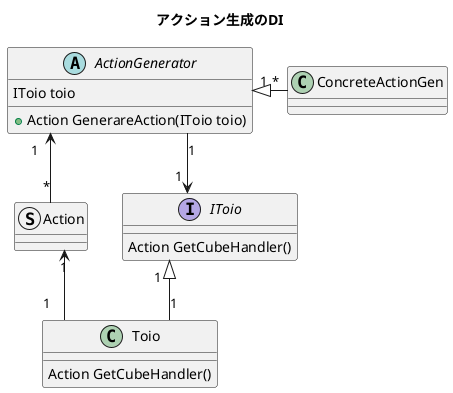 @startuml
title アクション生成のDI
skinparam Linetype ortho
abstract ActionGenerator{
	IToio toio
	+ Action GenerareAction(IToio toio)
}
class ConcreteActionGen{}
struct Action{}
class Toio{
	Action GetCubeHandler()
}
interface IToio{
	Action GetCubeHandler()
}

ActionGenerator "1" <-- "*" Action
ActionGenerator "1" --> "1" IToio
ActionGenerator "1" <|-right- "*" ConcreteActionGen
Action "1" <-- "1" Toio
IToio "1" <|-- "1" Toio
@enduml